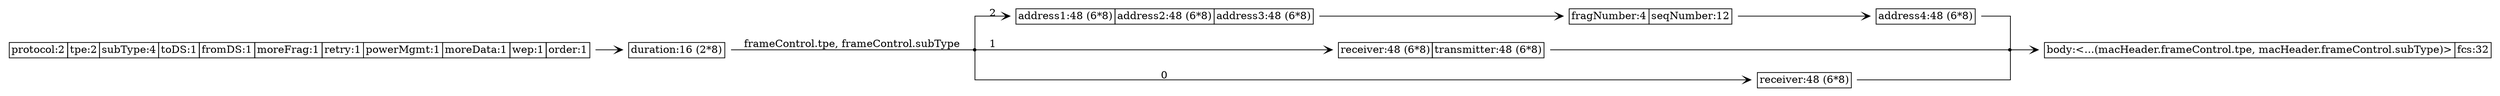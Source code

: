 digraph G {
  rankdir = LR;
  graph [splines=ortho];
  node [shape=plaintext];
  edge [arrowhead=vee];

  n0 [label=<
    <TABLE BORDER="0" CELLBORDER="1" CELLSPACING="0" TOOLTIP="MacFrame.macHeader.frameControl" HREF="#">
      <TR><TD>protocol:2</TD><TD>tpe:2</TD><TD>subType:4</TD><TD>toDS:1</TD><TD>fromDS:1</TD><TD>moreFrag:1</TD><TD>retry:1</TD><TD>powerMgmt:1</TD><TD>moreData:1</TD><TD>wep:1</TD><TD>order:1</TD></TR>
    </TABLE>
  >];
  n1 [label=<
    <TABLE BORDER="0" CELLBORDER="1" CELLSPACING="0" TOOLTIP="MacFrame.macHeader" HREF="#">
      <TR><TD>duration:16 (2*8)</TD></TR>
    </TABLE>
  >];
  n2 [shape=point];
  n3 [label=<
    <TABLE BORDER="0" CELLBORDER="1" CELLSPACING="0" TOOLTIP="MacFrame.macHeader.data" HREF="#">
      <TR><TD>address1:48 (6*8)</TD><TD>address2:48 (6*8)</TD><TD>address3:48 (6*8)</TD></TR>
    </TABLE>
  >];
  n4 [label=<
    <TABLE BORDER="0" CELLBORDER="1" CELLSPACING="0" TOOLTIP="MacFrame.macHeader.receiverTransmitter" HREF="#">
      <TR><TD>receiver:48 (6*8)</TD><TD>transmitter:48 (6*8)</TD></TR>
    </TABLE>
  >];
  n5 [label=<
    <TABLE BORDER="0" CELLBORDER="1" CELLSPACING="0" TOOLTIP="MacFrame.macHeader.receiver" HREF="#">
      <TR><TD>receiver:48 (6*8)</TD></TR>
    </TABLE>
  >];
  n6 [shape=point];
  n7 [label=<
    <TABLE BORDER="0" CELLBORDER="1" CELLSPACING="0" TOOLTIP="MacFrame.macHeader.data.seqControl" HREF="#">
      <TR><TD>fragNumber:4</TD><TD>seqNumber:12</TD></TR>
    </TABLE>
  >];
  n8 [label=<
    <TABLE BORDER="0" CELLBORDER="1" CELLSPACING="0" TOOLTIP="MacFrame" HREF="#">
      <TR><TD>body:&lt;...(macHeader.frameControl.tpe, macHeader.frameControl.subType)&gt;</TD><TD>fcs:32</TD></TR>
    </TABLE>
  >];
  n9 [label=<
    <TABLE BORDER="0" CELLBORDER="1" CELLSPACING="0" TOOLTIP="MacFrame.macHeader.data" HREF="#">
      <TR><TD>address4:48 (6*8)</TD></TR>
    </TABLE>
  >];

  n0 -> n1;
  n1 -> n2 [arrowhead=none, label="frameControl.tpe, frameControl.subType", tooltip="p => p match {&#013;  case /* CTS */ (Frame.Control, u4\"0xC\") => 0&#013;  case /* RTS */ (Frame.Control, u4\"0xB\") => 1&#013;  case /* Data */ (Frame.Data, _) => 2&#013;  case _ => -1 // error&#013;}", href="#"];
  n2 -> n3 [label="2"];
  n2 -> n4 [label="1"];
  n2 -> n5 [label="0"];
  n5 -> n6 [arrowhead=none];
  n4 -> n6 [arrowhead=none];
  n9 -> n6 [arrowhead=none];
  n3 -> n7;
  n6 -> n8;
  n7 -> n9;
}
